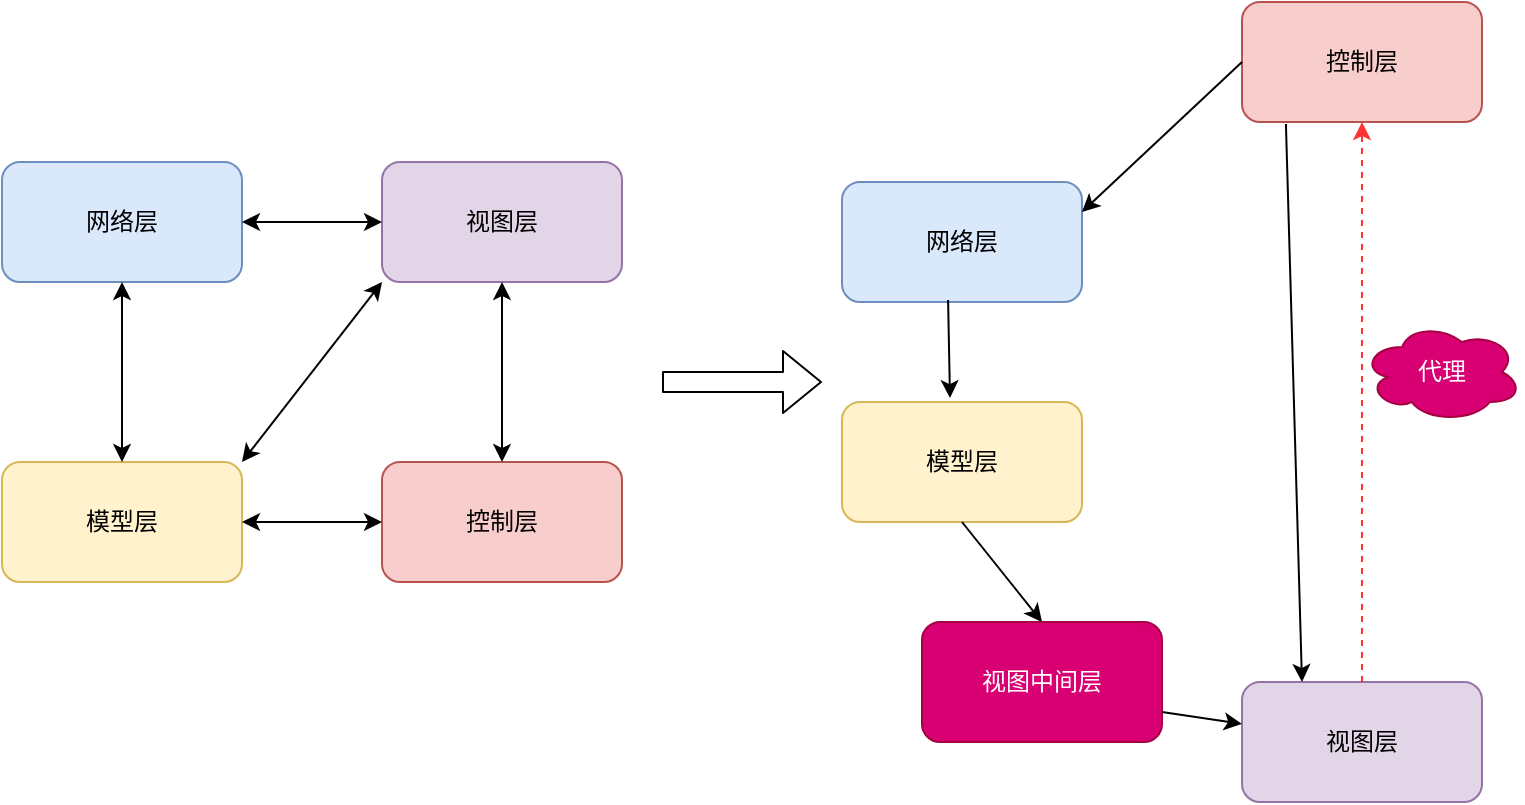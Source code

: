 <mxfile version="13.10.9" type="github"><diagram id="7c7wTVsJ-1AKTO58_DKk" name="Page-1"><mxGraphModel dx="1071" dy="635" grid="1" gridSize="10" guides="1" tooltips="1" connect="1" arrows="1" fold="1" page="1" pageScale="1" pageWidth="827" pageHeight="1169" math="0" shadow="0"><root><mxCell id="0"/><mxCell id="1" parent="0"/><mxCell id="askVwHJj0AFID56boT14-3" value="网络层" style="rounded=1;whiteSpace=wrap;html=1;fillColor=#dae8fc;strokeColor=#6c8ebf;" vertex="1" parent="1"><mxGeometry x="20" y="220" width="120" height="60" as="geometry"/></mxCell><mxCell id="askVwHJj0AFID56boT14-4" value="模型层" style="rounded=1;whiteSpace=wrap;html=1;fillColor=#fff2cc;strokeColor=#d6b656;" vertex="1" parent="1"><mxGeometry x="20" y="370" width="120" height="60" as="geometry"/></mxCell><mxCell id="askVwHJj0AFID56boT14-5" value="控制层" style="rounded=1;whiteSpace=wrap;html=1;fillColor=#f8cecc;strokeColor=#b85450;" vertex="1" parent="1"><mxGeometry x="210" y="370" width="120" height="60" as="geometry"/></mxCell><mxCell id="askVwHJj0AFID56boT14-6" value="视图层" style="rounded=1;whiteSpace=wrap;html=1;fillColor=#e1d5e7;strokeColor=#9673a6;" vertex="1" parent="1"><mxGeometry x="210" y="220" width="120" height="60" as="geometry"/></mxCell><mxCell id="askVwHJj0AFID56boT14-7" value="" style="endArrow=classic;startArrow=classic;html=1;exitX=0.5;exitY=0;exitDx=0;exitDy=0;" edge="1" parent="1" source="askVwHJj0AFID56boT14-5" target="askVwHJj0AFID56boT14-6"><mxGeometry width="50" height="50" relative="1" as="geometry"><mxPoint x="350" y="380" as="sourcePoint"/><mxPoint x="400" y="330" as="targetPoint"/></mxGeometry></mxCell><mxCell id="askVwHJj0AFID56boT14-8" value="" style="endArrow=classic;startArrow=classic;html=1;entryX=0;entryY=0.5;entryDx=0;entryDy=0;exitX=1;exitY=0.5;exitDx=0;exitDy=0;" edge="1" parent="1" source="askVwHJj0AFID56boT14-3" target="askVwHJj0AFID56boT14-6"><mxGeometry width="50" height="50" relative="1" as="geometry"><mxPoint x="350" y="380" as="sourcePoint"/><mxPoint x="400" y="330" as="targetPoint"/></mxGeometry></mxCell><mxCell id="askVwHJj0AFID56boT14-9" value="" style="endArrow=classic;startArrow=classic;html=1;exitX=0.5;exitY=0;exitDx=0;exitDy=0;" edge="1" parent="1" source="askVwHJj0AFID56boT14-4" target="askVwHJj0AFID56boT14-3"><mxGeometry width="50" height="50" relative="1" as="geometry"><mxPoint x="350" y="380" as="sourcePoint"/><mxPoint x="400" y="330" as="targetPoint"/></mxGeometry></mxCell><mxCell id="askVwHJj0AFID56boT14-10" value="" style="endArrow=classic;startArrow=classic;html=1;entryX=0;entryY=0.5;entryDx=0;entryDy=0;exitX=1;exitY=0.5;exitDx=0;exitDy=0;" edge="1" parent="1" source="askVwHJj0AFID56boT14-4" target="askVwHJj0AFID56boT14-5"><mxGeometry width="50" height="50" relative="1" as="geometry"><mxPoint x="150" y="400" as="sourcePoint"/><mxPoint x="90" y="290" as="targetPoint"/></mxGeometry></mxCell><mxCell id="askVwHJj0AFID56boT14-12" value="" style="endArrow=classic;startArrow=classic;html=1;entryX=1;entryY=0;entryDx=0;entryDy=0;exitX=0;exitY=1;exitDx=0;exitDy=0;" edge="1" parent="1" source="askVwHJj0AFID56boT14-6" target="askVwHJj0AFID56boT14-4"><mxGeometry width="50" height="50" relative="1" as="geometry"><mxPoint x="350" y="380" as="sourcePoint"/><mxPoint x="400" y="330" as="targetPoint"/></mxGeometry></mxCell><mxCell id="askVwHJj0AFID56boT14-13" value="" style="shape=flexArrow;endArrow=classic;html=1;" edge="1" parent="1"><mxGeometry width="50" height="50" relative="1" as="geometry"><mxPoint x="350" y="330" as="sourcePoint"/><mxPoint x="430" y="330" as="targetPoint"/></mxGeometry></mxCell><mxCell id="askVwHJj0AFID56boT14-14" value="网络层" style="rounded=1;whiteSpace=wrap;html=1;fillColor=#dae8fc;strokeColor=#6c8ebf;" vertex="1" parent="1"><mxGeometry x="440" y="230" width="120" height="60" as="geometry"/></mxCell><mxCell id="askVwHJj0AFID56boT14-15" value="模型层" style="rounded=1;whiteSpace=wrap;html=1;fillColor=#fff2cc;strokeColor=#d6b656;" vertex="1" parent="1"><mxGeometry x="440" y="340" width="120" height="60" as="geometry"/></mxCell><mxCell id="askVwHJj0AFID56boT14-16" value="视图层" style="rounded=1;whiteSpace=wrap;html=1;fillColor=#e1d5e7;strokeColor=#9673a6;" vertex="1" parent="1"><mxGeometry x="640" y="480" width="120" height="60" as="geometry"/></mxCell><mxCell id="askVwHJj0AFID56boT14-17" value="控制层" style="rounded=1;whiteSpace=wrap;html=1;fillColor=#f8cecc;strokeColor=#b85450;" vertex="1" parent="1"><mxGeometry x="640" y="140" width="120" height="60" as="geometry"/></mxCell><mxCell id="askVwHJj0AFID56boT14-18" value="视图中间层" style="rounded=1;whiteSpace=wrap;html=1;fillColor=#d80073;strokeColor=#A50040;fontColor=#ffffff;" vertex="1" parent="1"><mxGeometry x="480" y="450" width="120" height="60" as="geometry"/></mxCell><mxCell id="askVwHJj0AFID56boT14-22" value="" style="endArrow=classic;html=1;exitX=0;exitY=0.5;exitDx=0;exitDy=0;entryX=1;entryY=0.25;entryDx=0;entryDy=0;" edge="1" parent="1" source="askVwHJj0AFID56boT14-17" target="askVwHJj0AFID56boT14-14"><mxGeometry width="50" height="50" relative="1" as="geometry"><mxPoint x="490" y="380" as="sourcePoint"/><mxPoint x="530" y="80" as="targetPoint"/></mxGeometry></mxCell><mxCell id="askVwHJj0AFID56boT14-24" value="" style="endArrow=classic;html=1;exitX=0.442;exitY=0.983;exitDx=0;exitDy=0;exitPerimeter=0;entryX=0.45;entryY=-0.033;entryDx=0;entryDy=0;entryPerimeter=0;" edge="1" parent="1" source="askVwHJj0AFID56boT14-14" target="askVwHJj0AFID56boT14-15"><mxGeometry width="50" height="50" relative="1" as="geometry"><mxPoint x="490" y="380" as="sourcePoint"/><mxPoint x="640" y="330" as="targetPoint"/></mxGeometry></mxCell><mxCell id="askVwHJj0AFID56boT14-25" value="" style="endArrow=classic;html=1;exitX=0.5;exitY=1;exitDx=0;exitDy=0;entryX=0.5;entryY=0;entryDx=0;entryDy=0;" edge="1" parent="1" source="askVwHJj0AFID56boT14-15" target="askVwHJj0AFID56boT14-18"><mxGeometry width="50" height="50" relative="1" as="geometry"><mxPoint x="503.04" y="298.98" as="sourcePoint"/><mxPoint x="504" y="348.02" as="targetPoint"/></mxGeometry></mxCell><mxCell id="askVwHJj0AFID56boT14-26" value="" style="endArrow=classic;html=1;exitX=1;exitY=0.75;exitDx=0;exitDy=0;" edge="1" parent="1" source="askVwHJj0AFID56boT14-18" target="askVwHJj0AFID56boT14-16"><mxGeometry width="50" height="50" relative="1" as="geometry"><mxPoint x="630" y="510" as="sourcePoint"/><mxPoint x="514" y="358.02" as="targetPoint"/></mxGeometry></mxCell><mxCell id="askVwHJj0AFID56boT14-27" value="" style="endArrow=classic;html=1;exitX=0.183;exitY=1.017;exitDx=0;exitDy=0;entryX=0.25;entryY=0;entryDx=0;entryDy=0;exitPerimeter=0;" edge="1" parent="1" source="askVwHJj0AFID56boT14-17" target="askVwHJj0AFID56boT14-16"><mxGeometry width="50" height="50" relative="1" as="geometry"><mxPoint x="650" y="180" as="sourcePoint"/><mxPoint x="570" y="255" as="targetPoint"/></mxGeometry></mxCell><mxCell id="askVwHJj0AFID56boT14-28" value="" style="endArrow=classic;html=1;entryX=0.5;entryY=1;entryDx=0;entryDy=0;dashed=1;strokeColor=#FF3333;exitX=0.5;exitY=0;exitDx=0;exitDy=0;" edge="1" parent="1" source="askVwHJj0AFID56boT14-16" target="askVwHJj0AFID56boT14-17"><mxGeometry width="50" height="50" relative="1" as="geometry"><mxPoint x="720" y="470" as="sourcePoint"/><mxPoint x="540" y="330" as="targetPoint"/></mxGeometry></mxCell><mxCell id="askVwHJj0AFID56boT14-29" value="代理" style="ellipse;shape=cloud;whiteSpace=wrap;html=1;fillColor=#d80073;strokeColor=#A50040;fontColor=#ffffff;" vertex="1" parent="1"><mxGeometry x="700" y="300" width="80" height="50" as="geometry"/></mxCell></root></mxGraphModel></diagram></mxfile>
